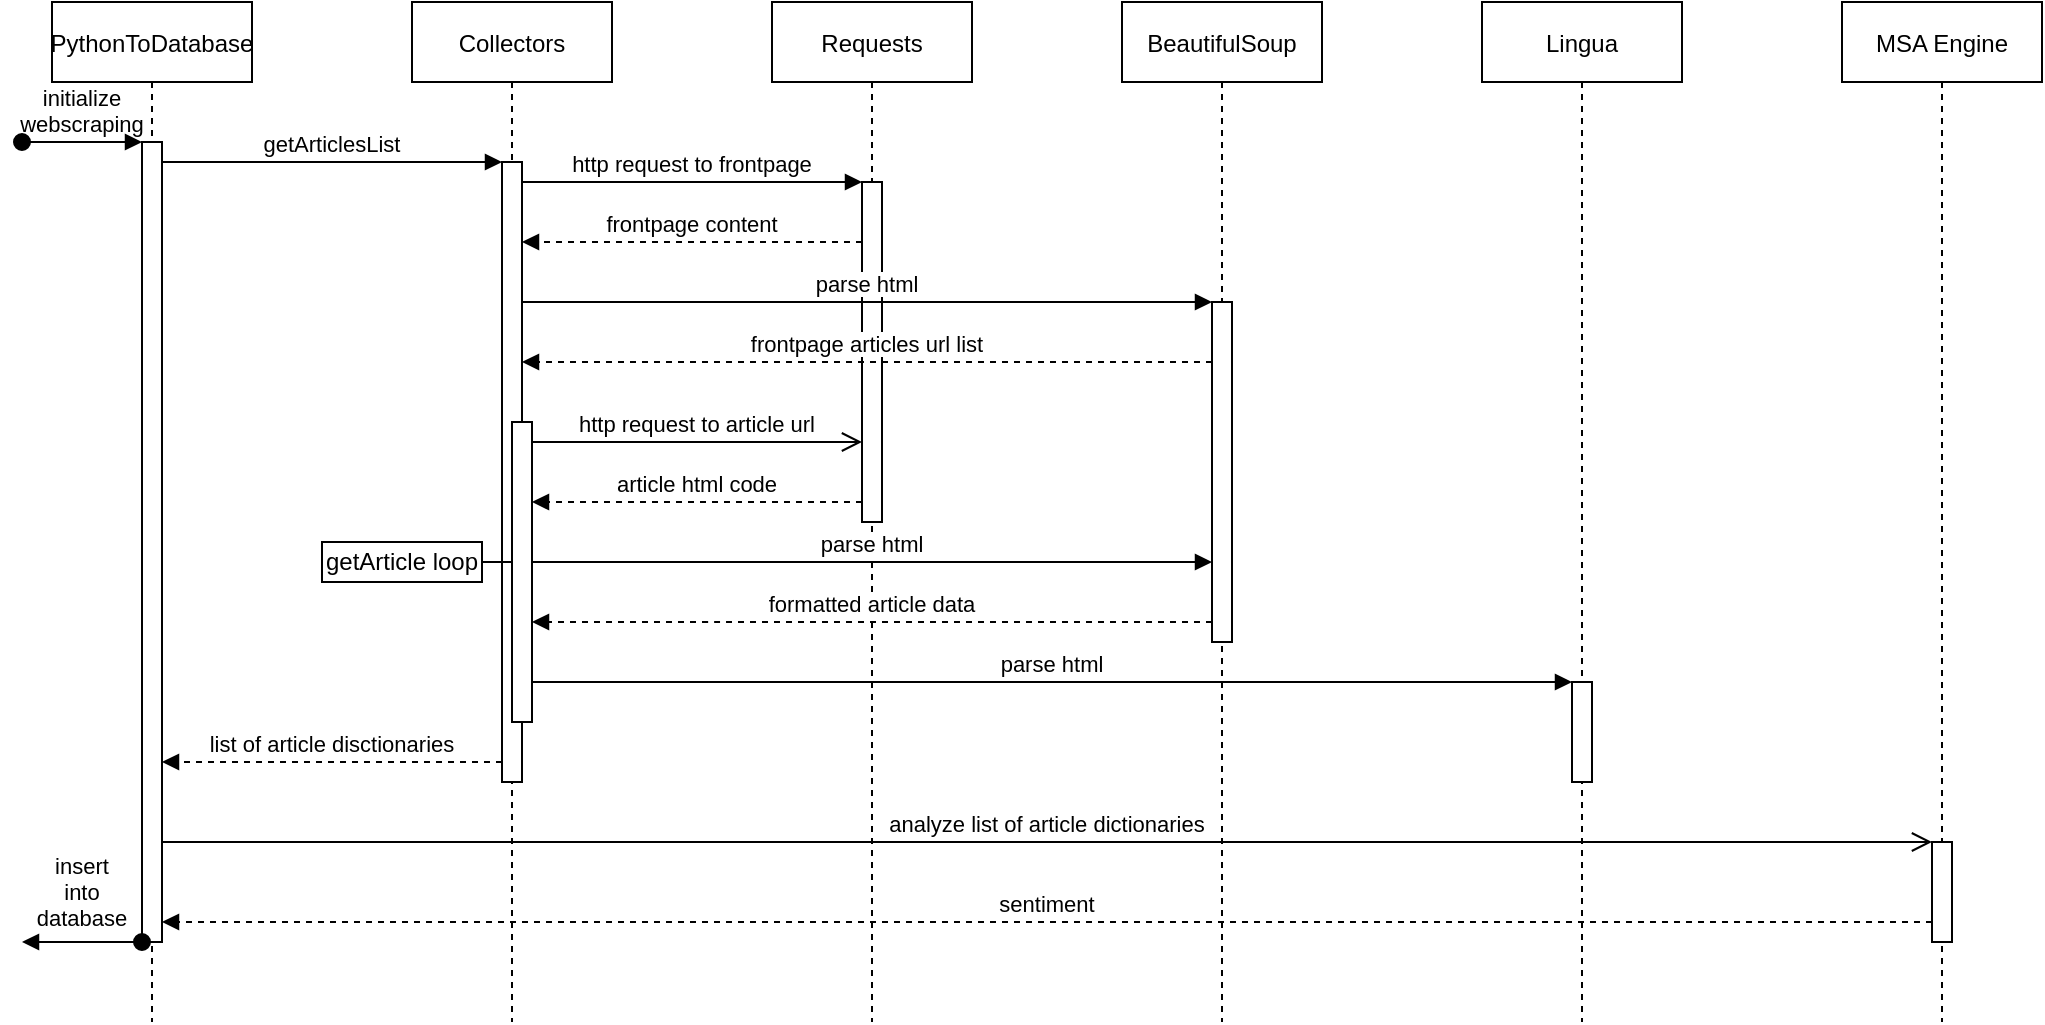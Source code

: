 <mxfile version="17.1.2" type="github" pages="2">
  <diagram id="kgpKYQtTHZ0yAKxKKP6v" name="Page-1">
    <mxGraphModel dx="1196" dy="796" grid="1" gridSize="10" guides="1" tooltips="1" connect="1" arrows="1" fold="1" page="1" pageScale="1" pageWidth="850" pageHeight="1100" math="0" shadow="0">
      <root>
        <mxCell id="0" />
        <mxCell id="1" parent="0" />
        <mxCell id="3nuBFxr9cyL0pnOWT2aG-1" value="PythonToDatabase" style="shape=umlLifeline;perimeter=lifelinePerimeter;container=1;collapsible=0;recursiveResize=0;rounded=0;shadow=0;strokeWidth=1;" parent="1" vertex="1">
          <mxGeometry x="25" y="80" width="100" height="510" as="geometry" />
        </mxCell>
        <mxCell id="3nuBFxr9cyL0pnOWT2aG-2" value="" style="points=[];perimeter=orthogonalPerimeter;rounded=0;shadow=0;strokeWidth=1;" parent="3nuBFxr9cyL0pnOWT2aG-1" vertex="1">
          <mxGeometry x="45" y="70" width="10" height="400" as="geometry" />
        </mxCell>
        <mxCell id="3nuBFxr9cyL0pnOWT2aG-3" value="initialize&#xa;webscraping" style="verticalAlign=bottom;startArrow=oval;endArrow=block;startSize=8;shadow=0;strokeWidth=1;labelBackgroundColor=none;" parent="3nuBFxr9cyL0pnOWT2aG-1" target="3nuBFxr9cyL0pnOWT2aG-2" edge="1">
          <mxGeometry relative="1" as="geometry">
            <mxPoint x="-15" y="70" as="sourcePoint" />
          </mxGeometry>
        </mxCell>
        <mxCell id="3nuBFxr9cyL0pnOWT2aG-5" value="Collectors" style="shape=umlLifeline;perimeter=lifelinePerimeter;container=1;collapsible=0;recursiveResize=0;rounded=0;shadow=0;strokeWidth=1;" parent="1" vertex="1">
          <mxGeometry x="205" y="80" width="100" height="510" as="geometry" />
        </mxCell>
        <mxCell id="3nuBFxr9cyL0pnOWT2aG-6" value="" style="points=[];perimeter=orthogonalPerimeter;rounded=0;shadow=0;strokeWidth=1;" parent="3nuBFxr9cyL0pnOWT2aG-5" vertex="1">
          <mxGeometry x="45" y="80" width="10" height="310" as="geometry" />
        </mxCell>
        <mxCell id="I4kTET7mGh0sbGKaUOuE-3" value="" style="points=[];perimeter=orthogonalPerimeter;rounded=0;shadow=0;strokeWidth=1;" parent="3nuBFxr9cyL0pnOWT2aG-5" vertex="1">
          <mxGeometry x="50" y="210" width="10" height="150" as="geometry" />
        </mxCell>
        <mxCell id="I4kTET7mGh0sbGKaUOuE-13" value="getArticle loop" style="rounded=0;whiteSpace=wrap;html=1;strokeWidth=1;fillColor=none;" parent="3nuBFxr9cyL0pnOWT2aG-5" vertex="1">
          <mxGeometry x="-45" y="270.0" width="80" height="20" as="geometry" />
        </mxCell>
        <mxCell id="I4kTET7mGh0sbGKaUOuE-17" style="edgeStyle=orthogonalEdgeStyle;rounded=0;orthogonalLoop=1;jettySize=auto;html=1;exitX=0.5;exitY=1;exitDx=0;exitDy=0;labelBackgroundColor=none;" parent="3nuBFxr9cyL0pnOWT2aG-5" source="I4kTET7mGh0sbGKaUOuE-13" target="I4kTET7mGh0sbGKaUOuE-13" edge="1">
          <mxGeometry relative="1" as="geometry" />
        </mxCell>
        <mxCell id="I4kTET7mGh0sbGKaUOuE-16" value="" style="endArrow=none;html=1;rounded=0;labelBackgroundColor=none;" parent="3nuBFxr9cyL0pnOWT2aG-5" source="I4kTET7mGh0sbGKaUOuE-13" target="I4kTET7mGh0sbGKaUOuE-3" edge="1">
          <mxGeometry width="50" height="50" relative="1" as="geometry">
            <mxPoint x="-25" y="440" as="sourcePoint" />
            <mxPoint x="25" y="390" as="targetPoint" />
          </mxGeometry>
        </mxCell>
        <mxCell id="3nuBFxr9cyL0pnOWT2aG-7" value="analyze list of article dictionaries" style="verticalAlign=bottom;endArrow=open;endSize=8;shadow=0;strokeWidth=1;" parent="1" source="3nuBFxr9cyL0pnOWT2aG-2" target="15hRTUftiJXcHqlQ5vEX-2" edge="1">
          <mxGeometry relative="1" as="geometry">
            <mxPoint x="200" y="236" as="targetPoint" />
            <mxPoint x="275" y="320" as="sourcePoint" />
          </mxGeometry>
        </mxCell>
        <mxCell id="3nuBFxr9cyL0pnOWT2aG-8" value="getArticlesList" style="verticalAlign=bottom;endArrow=block;entryX=0;entryY=0;shadow=0;strokeWidth=1;" parent="1" source="3nuBFxr9cyL0pnOWT2aG-2" target="3nuBFxr9cyL0pnOWT2aG-6" edge="1">
          <mxGeometry relative="1" as="geometry">
            <mxPoint x="180" y="160" as="sourcePoint" />
          </mxGeometry>
        </mxCell>
        <mxCell id="I4kTET7mGh0sbGKaUOuE-1" value="Requests" style="shape=umlLifeline;perimeter=lifelinePerimeter;container=1;collapsible=0;recursiveResize=0;rounded=0;shadow=0;strokeWidth=1;" parent="1" vertex="1">
          <mxGeometry x="385" y="80" width="100" height="510" as="geometry" />
        </mxCell>
        <mxCell id="I4kTET7mGh0sbGKaUOuE-2" value="" style="points=[];perimeter=orthogonalPerimeter;rounded=0;shadow=0;strokeWidth=1;" parent="I4kTET7mGh0sbGKaUOuE-1" vertex="1">
          <mxGeometry x="45" y="90" width="10" height="170" as="geometry" />
        </mxCell>
        <mxCell id="I4kTET7mGh0sbGKaUOuE-6" value="http request to frontpage" style="verticalAlign=bottom;endArrow=block;shadow=0;strokeWidth=1;" parent="1" source="3nuBFxr9cyL0pnOWT2aG-6" target="I4kTET7mGh0sbGKaUOuE-2" edge="1">
          <mxGeometry relative="1" as="geometry">
            <mxPoint x="525" y="250.0" as="sourcePoint" />
            <mxPoint x="695.0" y="250.0" as="targetPoint" />
            <Array as="points">
              <mxPoint x="385" y="170" />
            </Array>
          </mxGeometry>
        </mxCell>
        <mxCell id="I4kTET7mGh0sbGKaUOuE-5" value="http request to article url" style="verticalAlign=bottom;endArrow=open;endSize=8;shadow=0;strokeWidth=1;" parent="1" source="I4kTET7mGh0sbGKaUOuE-3" target="I4kTET7mGh0sbGKaUOuE-2" edge="1">
          <mxGeometry relative="1" as="geometry">
            <mxPoint x="435.0" y="370" as="targetPoint" />
            <Array as="points">
              <mxPoint x="410" y="300" />
            </Array>
          </mxGeometry>
        </mxCell>
        <mxCell id="I4kTET7mGh0sbGKaUOuE-8" value="formatted article data" style="verticalAlign=bottom;endArrow=block;shadow=0;strokeWidth=1;dashed=1;" parent="1" source="BM5ACPJdl5ZMtr9MuRy6-5" target="I4kTET7mGh0sbGKaUOuE-3" edge="1">
          <mxGeometry relative="1" as="geometry">
            <mxPoint x="435.0" y="410" as="sourcePoint" />
            <mxPoint x="280.0" y="350" as="targetPoint" />
            <Array as="points">
              <mxPoint x="550" y="390" />
              <mxPoint x="380" y="390" />
              <mxPoint x="360" y="390" />
            </Array>
          </mxGeometry>
        </mxCell>
        <mxCell id="I4kTET7mGh0sbGKaUOuE-4" value="frontpage content" style="verticalAlign=bottom;endArrow=block;shadow=0;strokeWidth=1;dashed=1;" parent="1" source="I4kTET7mGh0sbGKaUOuE-2" target="3nuBFxr9cyL0pnOWT2aG-6" edge="1">
          <mxGeometry relative="1" as="geometry">
            <mxPoint x="430.0" y="220" as="sourcePoint" />
            <Array as="points">
              <mxPoint x="345" y="200" />
            </Array>
          </mxGeometry>
        </mxCell>
        <mxCell id="15hRTUftiJXcHqlQ5vEX-1" value="MSA Engine" style="shape=umlLifeline;perimeter=lifelinePerimeter;container=1;collapsible=0;recursiveResize=0;rounded=0;shadow=0;strokeWidth=1;" parent="1" vertex="1">
          <mxGeometry x="920" y="80" width="100" height="510" as="geometry" />
        </mxCell>
        <mxCell id="15hRTUftiJXcHqlQ5vEX-2" value="" style="points=[];perimeter=orthogonalPerimeter;rounded=0;shadow=0;strokeWidth=1;" parent="15hRTUftiJXcHqlQ5vEX-1" vertex="1">
          <mxGeometry x="45" y="420" width="10" height="50" as="geometry" />
        </mxCell>
        <mxCell id="15hRTUftiJXcHqlQ5vEX-3" value="sentiment" style="verticalAlign=bottom;endArrow=block;shadow=0;strokeWidth=1;dashed=1;" parent="1" source="15hRTUftiJXcHqlQ5vEX-2" target="3nuBFxr9cyL0pnOWT2aG-2" edge="1">
          <mxGeometry relative="1" as="geometry">
            <mxPoint x="460" y="210" as="sourcePoint" />
            <Array as="points">
              <mxPoint x="320" y="540" />
            </Array>
            <mxPoint x="290" y="210" as="targetPoint" />
          </mxGeometry>
        </mxCell>
        <mxCell id="BM5ACPJdl5ZMtr9MuRy6-1" value="list of article disctionaries" style="verticalAlign=bottom;endArrow=block;shadow=0;strokeWidth=1;dashed=1;" parent="1" source="3nuBFxr9cyL0pnOWT2aG-6" target="3nuBFxr9cyL0pnOWT2aG-2" edge="1">
          <mxGeometry relative="1" as="geometry">
            <mxPoint x="620" y="380" as="sourcePoint" />
            <Array as="points">
              <mxPoint x="200" y="460" />
              <mxPoint x="140" y="460" />
            </Array>
            <mxPoint x="90" y="380" as="targetPoint" />
          </mxGeometry>
        </mxCell>
        <mxCell id="BM5ACPJdl5ZMtr9MuRy6-4" value="BeautifulSoup" style="shape=umlLifeline;perimeter=lifelinePerimeter;container=1;collapsible=0;recursiveResize=0;rounded=0;shadow=0;strokeWidth=1;" parent="1" vertex="1">
          <mxGeometry x="560" y="80" width="100" height="510" as="geometry" />
        </mxCell>
        <mxCell id="BM5ACPJdl5ZMtr9MuRy6-5" value="" style="points=[];perimeter=orthogonalPerimeter;rounded=0;shadow=0;strokeWidth=1;" parent="BM5ACPJdl5ZMtr9MuRy6-4" vertex="1">
          <mxGeometry x="45" y="150" width="10" height="170" as="geometry" />
        </mxCell>
        <mxCell id="BM5ACPJdl5ZMtr9MuRy6-6" value="parse html" style="verticalAlign=bottom;endArrow=block;shadow=0;strokeWidth=1;" parent="1" source="3nuBFxr9cyL0pnOWT2aG-6" target="BM5ACPJdl5ZMtr9MuRy6-5" edge="1">
          <mxGeometry relative="1" as="geometry">
            <mxPoint x="270" y="180" as="sourcePoint" />
            <mxPoint x="440" y="180" as="targetPoint" />
            <Array as="points">
              <mxPoint x="570" y="230" />
            </Array>
          </mxGeometry>
        </mxCell>
        <mxCell id="BM5ACPJdl5ZMtr9MuRy6-7" value="frontpage articles url list" style="verticalAlign=bottom;endArrow=block;shadow=0;strokeWidth=1;dashed=1;" parent="1" source="BM5ACPJdl5ZMtr9MuRy6-5" target="3nuBFxr9cyL0pnOWT2aG-6" edge="1">
          <mxGeometry relative="1" as="geometry">
            <mxPoint x="440" y="210" as="sourcePoint" />
            <Array as="points">
              <mxPoint x="520" y="260" />
            </Array>
            <mxPoint x="270" y="210" as="targetPoint" />
          </mxGeometry>
        </mxCell>
        <mxCell id="BM5ACPJdl5ZMtr9MuRy6-8" value="article html code" style="verticalAlign=bottom;endArrow=block;shadow=0;strokeWidth=1;dashed=1;" parent="1" source="I4kTET7mGh0sbGKaUOuE-2" target="I4kTET7mGh0sbGKaUOuE-3" edge="1">
          <mxGeometry relative="1" as="geometry">
            <mxPoint x="440" y="359.5" as="sourcePoint" />
            <mxPoint x="275" y="359.5" as="targetPoint" />
            <Array as="points">
              <mxPoint x="410" y="330" />
            </Array>
          </mxGeometry>
        </mxCell>
        <mxCell id="BM5ACPJdl5ZMtr9MuRy6-9" value="parse html" style="verticalAlign=bottom;endArrow=block;shadow=0;strokeWidth=1;" parent="1" source="I4kTET7mGh0sbGKaUOuE-3" target="BM5ACPJdl5ZMtr9MuRy6-5" edge="1">
          <mxGeometry relative="1" as="geometry">
            <mxPoint x="270" y="240" as="sourcePoint" />
            <mxPoint x="615" y="240" as="targetPoint" />
            <Array as="points">
              <mxPoint x="540" y="360" />
              <mxPoint x="590" y="360" />
            </Array>
          </mxGeometry>
        </mxCell>
        <mxCell id="BM5ACPJdl5ZMtr9MuRy6-10" value="insert&#xa;into&#xa;database&#xa;" style="verticalAlign=bottom;startArrow=oval;endArrow=block;startSize=8;shadow=0;strokeWidth=1;labelBackgroundColor=none;" parent="1" source="3nuBFxr9cyL0pnOWT2aG-2" edge="1">
          <mxGeometry y="10" relative="1" as="geometry">
            <mxPoint y="550" as="sourcePoint" />
            <mxPoint x="10" y="550" as="targetPoint" />
            <mxPoint as="offset" />
          </mxGeometry>
        </mxCell>
        <mxCell id="kUgxDNZY3uOCsEVCVkqP-3" value="Lingua" style="shape=umlLifeline;perimeter=lifelinePerimeter;container=1;collapsible=0;recursiveResize=0;rounded=0;shadow=0;strokeWidth=1;" vertex="1" parent="1">
          <mxGeometry x="740" y="80" width="100" height="510" as="geometry" />
        </mxCell>
        <mxCell id="kUgxDNZY3uOCsEVCVkqP-4" value="" style="points=[];perimeter=orthogonalPerimeter;rounded=0;shadow=0;strokeWidth=1;" vertex="1" parent="kUgxDNZY3uOCsEVCVkqP-3">
          <mxGeometry x="45" y="340" width="10" height="50" as="geometry" />
        </mxCell>
        <mxCell id="kUgxDNZY3uOCsEVCVkqP-5" value="parse html" style="verticalAlign=bottom;endArrow=block;shadow=0;strokeWidth=1;" edge="1" parent="1" source="I4kTET7mGh0sbGKaUOuE-3" target="kUgxDNZY3uOCsEVCVkqP-4">
          <mxGeometry relative="1" as="geometry">
            <mxPoint x="275" y="370" as="sourcePoint" />
            <mxPoint x="615" y="370" as="targetPoint" />
            <Array as="points">
              <mxPoint x="480" y="420" />
              <mxPoint x="700" y="420" />
            </Array>
          </mxGeometry>
        </mxCell>
      </root>
    </mxGraphModel>
  </diagram>
  <diagram id="TF8yU6NouuPKHCayc-s7" name="Page-2">
    <mxGraphModel dx="1350" dy="884" grid="1" gridSize="10" guides="1" tooltips="1" connect="1" arrows="1" fold="1" page="1" pageScale="1" pageWidth="850" pageHeight="1100" math="0" shadow="0">
      <root>
        <mxCell id="z40cgogqJ1RT6onlNhk_-0" />
        <mxCell id="z40cgogqJ1RT6onlNhk_-1" parent="z40cgogqJ1RT6onlNhk_-0" />
        <mxCell id="z40cgogqJ1RT6onlNhk_-2" value="Database&#xa;Manager&#xa;" style="shape=umlLifeline;perimeter=lifelinePerimeter;container=1;collapsible=0;recursiveResize=0;rounded=0;shadow=0;strokeWidth=1;" vertex="1" parent="z40cgogqJ1RT6onlNhk_-1">
          <mxGeometry x="120" y="80" width="100" height="360" as="geometry" />
        </mxCell>
        <mxCell id="z40cgogqJ1RT6onlNhk_-3" value="" style="points=[];perimeter=orthogonalPerimeter;rounded=0;shadow=0;strokeWidth=1;" vertex="1" parent="z40cgogqJ1RT6onlNhk_-2">
          <mxGeometry x="45" y="70" width="10" height="250" as="geometry" />
        </mxCell>
        <mxCell id="z40cgogqJ1RT6onlNhk_-4" value="initialize&#xa;webscraping" style="verticalAlign=bottom;startArrow=oval;endArrow=block;startSize=8;shadow=0;strokeWidth=1;labelBackgroundColor=none;" edge="1" parent="z40cgogqJ1RT6onlNhk_-2" target="z40cgogqJ1RT6onlNhk_-3">
          <mxGeometry relative="1" as="geometry">
            <mxPoint x="-15" y="70" as="sourcePoint" />
          </mxGeometry>
        </mxCell>
        <mxCell id="z40cgogqJ1RT6onlNhk_-5" value="Collectors" style="shape=umlLifeline;perimeter=lifelinePerimeter;container=1;collapsible=0;recursiveResize=0;rounded=0;shadow=0;strokeWidth=1;" vertex="1" parent="z40cgogqJ1RT6onlNhk_-1">
          <mxGeometry x="300" y="80" width="100" height="360" as="geometry" />
        </mxCell>
        <mxCell id="z40cgogqJ1RT6onlNhk_-6" value="" style="points=[];perimeter=orthogonalPerimeter;rounded=0;shadow=0;strokeWidth=1;" vertex="1" parent="z40cgogqJ1RT6onlNhk_-5">
          <mxGeometry x="45" y="80" width="10" height="170" as="geometry" />
        </mxCell>
        <mxCell id="z40cgogqJ1RT6onlNhk_-7" value="" style="points=[];perimeter=orthogonalPerimeter;rounded=0;shadow=0;strokeWidth=1;" vertex="1" parent="z40cgogqJ1RT6onlNhk_-5">
          <mxGeometry x="50" y="150" width="10" height="60" as="geometry" />
        </mxCell>
        <mxCell id="z40cgogqJ1RT6onlNhk_-8" value="loop" style="rounded=0;whiteSpace=wrap;html=1;strokeWidth=1;fillColor=none;" vertex="1" parent="z40cgogqJ1RT6onlNhk_-5">
          <mxGeometry y="169.66" width="30" height="20" as="geometry" />
        </mxCell>
        <mxCell id="z40cgogqJ1RT6onlNhk_-9" value="" style="endArrow=none;html=1;rounded=0;labelBackgroundColor=none;" edge="1" parent="z40cgogqJ1RT6onlNhk_-5" source="z40cgogqJ1RT6onlNhk_-8" target="z40cgogqJ1RT6onlNhk_-7">
          <mxGeometry width="50" height="50" relative="1" as="geometry">
            <mxPoint x="-30" y="310" as="sourcePoint" />
            <mxPoint x="20" y="260" as="targetPoint" />
          </mxGeometry>
        </mxCell>
        <mxCell id="z40cgogqJ1RT6onlNhk_-10" style="edgeStyle=orthogonalEdgeStyle;rounded=0;orthogonalLoop=1;jettySize=auto;html=1;exitX=0.5;exitY=1;exitDx=0;exitDy=0;labelBackgroundColor=none;" edge="1" parent="z40cgogqJ1RT6onlNhk_-5" source="z40cgogqJ1RT6onlNhk_-8" target="z40cgogqJ1RT6onlNhk_-8">
          <mxGeometry relative="1" as="geometry" />
        </mxCell>
        <mxCell id="z40cgogqJ1RT6onlNhk_-11" value="analyze list of article dictionaries" style="verticalAlign=bottom;endArrow=open;endSize=8;shadow=0;strokeWidth=1;" edge="1" parent="z40cgogqJ1RT6onlNhk_-1" source="z40cgogqJ1RT6onlNhk_-6" target="z40cgogqJ1RT6onlNhk_-20">
          <mxGeometry relative="1" as="geometry">
            <mxPoint x="275" y="236" as="targetPoint" />
            <mxPoint x="350" y="320" as="sourcePoint" />
            <Array as="points">
              <mxPoint x="580" y="330" />
              <mxPoint x="670" y="330" />
            </Array>
          </mxGeometry>
        </mxCell>
        <mxCell id="z40cgogqJ1RT6onlNhk_-12" value="initialize collector" style="verticalAlign=bottom;endArrow=block;entryX=0;entryY=0;shadow=0;strokeWidth=1;" edge="1" parent="z40cgogqJ1RT6onlNhk_-1" source="z40cgogqJ1RT6onlNhk_-3" target="z40cgogqJ1RT6onlNhk_-6">
          <mxGeometry relative="1" as="geometry">
            <mxPoint x="275" y="160" as="sourcePoint" />
          </mxGeometry>
        </mxCell>
        <mxCell id="z40cgogqJ1RT6onlNhk_-13" value="Websites" style="shape=umlLifeline;perimeter=lifelinePerimeter;container=1;collapsible=0;recursiveResize=0;rounded=0;shadow=0;strokeWidth=1;" vertex="1" parent="z40cgogqJ1RT6onlNhk_-1">
          <mxGeometry x="480" y="80" width="100" height="360" as="geometry" />
        </mxCell>
        <mxCell id="z40cgogqJ1RT6onlNhk_-14" value="" style="points=[];perimeter=orthogonalPerimeter;rounded=0;shadow=0;strokeWidth=1;" vertex="1" parent="z40cgogqJ1RT6onlNhk_-13">
          <mxGeometry x="45" y="90" width="10" height="130" as="geometry" />
        </mxCell>
        <mxCell id="z40cgogqJ1RT6onlNhk_-15" value="getArticlesList" style="verticalAlign=bottom;endArrow=block;shadow=0;strokeWidth=1;" edge="1" parent="z40cgogqJ1RT6onlNhk_-1" source="z40cgogqJ1RT6onlNhk_-6" target="z40cgogqJ1RT6onlNhk_-14">
          <mxGeometry relative="1" as="geometry">
            <mxPoint x="620" y="250.0" as="sourcePoint" />
            <mxPoint x="790.0" y="250.0" as="targetPoint" />
            <Array as="points">
              <mxPoint x="480" y="170" />
            </Array>
          </mxGeometry>
        </mxCell>
        <mxCell id="z40cgogqJ1RT6onlNhk_-16" value="getArticle" style="verticalAlign=bottom;endArrow=open;endSize=8;shadow=0;strokeWidth=1;" edge="1" parent="z40cgogqJ1RT6onlNhk_-1" source="z40cgogqJ1RT6onlNhk_-7">
          <mxGeometry relative="1" as="geometry">
            <mxPoint x="525.0" y="240" as="targetPoint" />
            <Array as="points">
              <mxPoint x="410" y="240" />
            </Array>
          </mxGeometry>
        </mxCell>
        <mxCell id="z40cgogqJ1RT6onlNhk_-17" value="article dictionary" style="verticalAlign=bottom;endArrow=block;shadow=0;strokeWidth=1;dashed=1;" edge="1" parent="z40cgogqJ1RT6onlNhk_-1" target="z40cgogqJ1RT6onlNhk_-7">
          <mxGeometry relative="1" as="geometry">
            <mxPoint x="525.0" y="280" as="sourcePoint" />
            <mxPoint x="370.0" y="220" as="targetPoint" />
            <Array as="points">
              <mxPoint x="480" y="280" />
            </Array>
          </mxGeometry>
        </mxCell>
        <mxCell id="z40cgogqJ1RT6onlNhk_-18" value="URL list" style="verticalAlign=bottom;endArrow=block;shadow=0;strokeWidth=1;dashed=1;" edge="1" parent="z40cgogqJ1RT6onlNhk_-1" source="z40cgogqJ1RT6onlNhk_-14" target="z40cgogqJ1RT6onlNhk_-6">
          <mxGeometry relative="1" as="geometry">
            <mxPoint x="525.0" y="220" as="sourcePoint" />
            <Array as="points">
              <mxPoint x="440" y="200" />
            </Array>
          </mxGeometry>
        </mxCell>
        <mxCell id="z40cgogqJ1RT6onlNhk_-19" value="Engine" style="shape=umlLifeline;perimeter=lifelinePerimeter;container=1;collapsible=0;recursiveResize=0;rounded=0;shadow=0;strokeWidth=1;" vertex="1" parent="z40cgogqJ1RT6onlNhk_-1">
          <mxGeometry x="660" y="80" width="100" height="360" as="geometry" />
        </mxCell>
        <mxCell id="z40cgogqJ1RT6onlNhk_-20" value="" style="points=[];perimeter=orthogonalPerimeter;rounded=0;shadow=0;strokeWidth=1;" vertex="1" parent="z40cgogqJ1RT6onlNhk_-19">
          <mxGeometry x="45" y="250" width="10" height="60" as="geometry" />
        </mxCell>
        <mxCell id="z40cgogqJ1RT6onlNhk_-21" value="sentiment" style="verticalAlign=bottom;endArrow=block;shadow=0;strokeWidth=1;dashed=1;" edge="1" parent="z40cgogqJ1RT6onlNhk_-1" source="z40cgogqJ1RT6onlNhk_-20" target="z40cgogqJ1RT6onlNhk_-3">
          <mxGeometry relative="1" as="geometry">
            <mxPoint x="535" y="210" as="sourcePoint" />
            <Array as="points">
              <mxPoint x="520" y="370" />
              <mxPoint x="450" y="370" />
              <mxPoint x="390" y="370" />
            </Array>
            <mxPoint x="365" y="210" as="targetPoint" />
          </mxGeometry>
        </mxCell>
      </root>
    </mxGraphModel>
  </diagram>
</mxfile>
